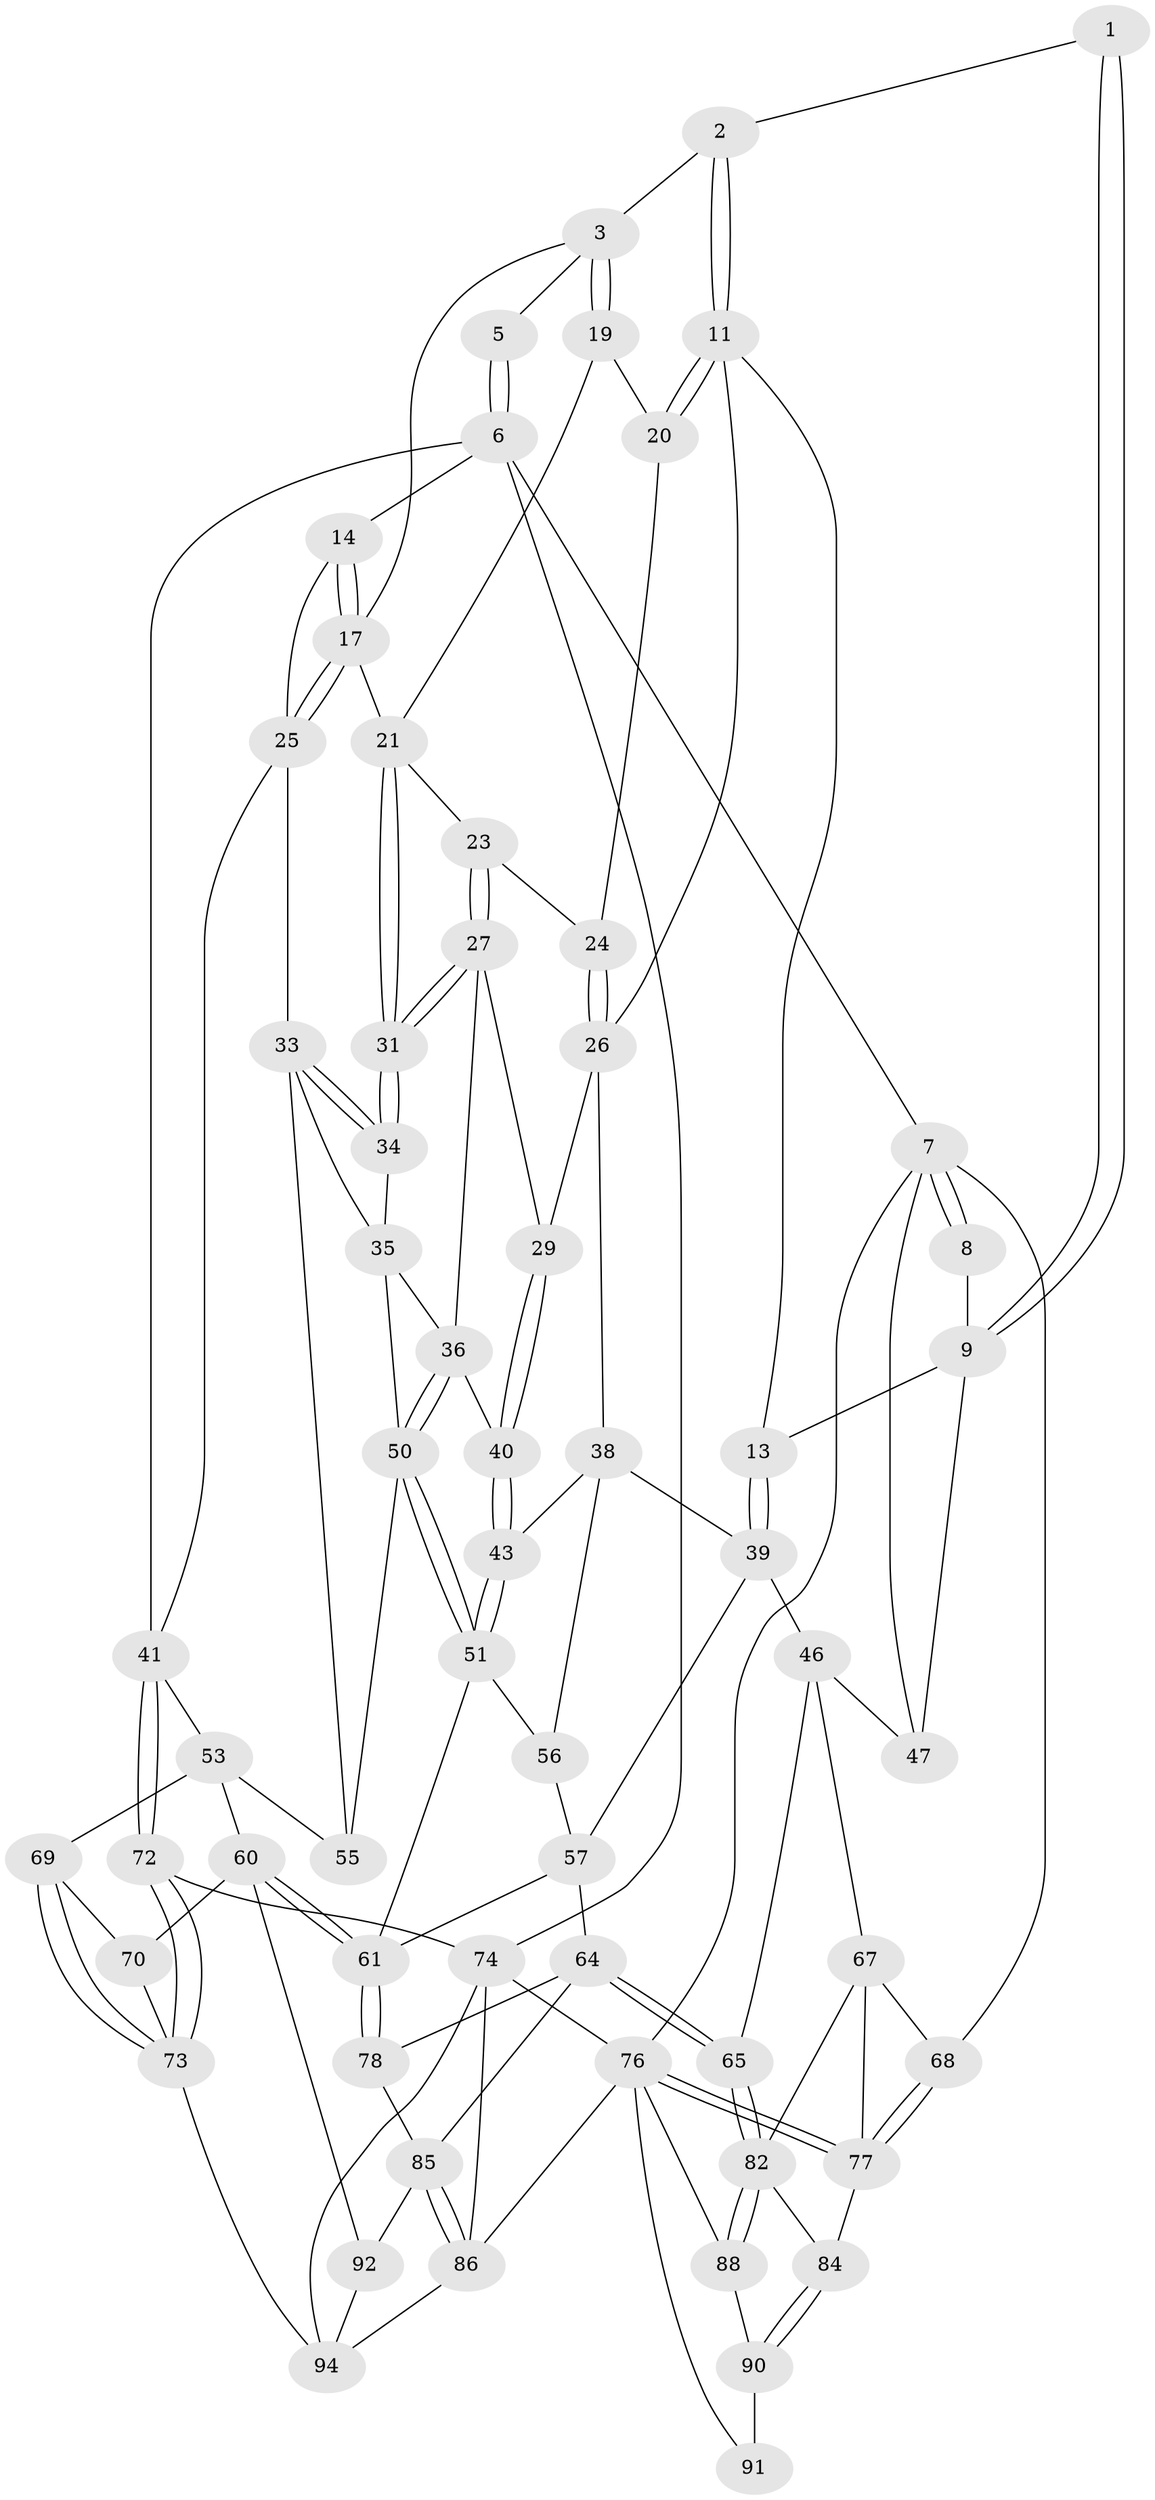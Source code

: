 // Generated by graph-tools (version 1.1) at 2025/52/02/27/25 19:52:35]
// undirected, 62 vertices, 142 edges
graph export_dot {
graph [start="1"]
  node [color=gray90,style=filled];
  1 [pos="+0.2389510207041364+0"];
  2 [pos="+0.4111172081101645+0"];
  3 [pos="+0.6105049142282225+0",super="+4"];
  5 [pos="+0.8080190035101206+0"];
  6 [pos="+1+0",super="+16"];
  7 [pos="+0+0",super="+58"];
  8 [pos="+0.1191274168950721+0"];
  9 [pos="+0.25334995334763094+0.1597080489730534",super="+10"];
  11 [pos="+0.3823346917827757+0.14702591572412452",super="+12"];
  13 [pos="+0.31373744003735854+0.1870382400666188"];
  14 [pos="+0.8276020382948144+0",super="+15"];
  17 [pos="+0.8012941938675421+0.2008945834499357",super="+18"];
  19 [pos="+0.5973456072036907+0"];
  20 [pos="+0.5622515246762141+0"];
  21 [pos="+0.719778595875545+0.19567099018156103",super="+22"];
  23 [pos="+0.6008500990367843+0.1911926087204012"];
  24 [pos="+0.5258938796094674+0.1478904598412014"];
  25 [pos="+0.8164015630625219+0.20888029865069851",super="+32"];
  26 [pos="+0.48273334796207196+0.22273238296321266",super="+30"];
  27 [pos="+0.6108996919480947+0.23337877788563086",super="+28"];
  29 [pos="+0.5064978448490006+0.23900152126906146"];
  31 [pos="+0.6888890590199851+0.2266096893342835"];
  33 [pos="+0.808759849921357+0.3331460047546277",super="+48"];
  34 [pos="+0.6910305735940075+0.2974164533843811"];
  35 [pos="+0.6684811889086464+0.3337782437866501",super="+49"];
  36 [pos="+0.6075711444511984+0.3351580736547738",super="+37"];
  38 [pos="+0.4543329632513676+0.3655248436462424",super="+44"];
  39 [pos="+0.33270659761563426+0.27040095449036206",super="+45"];
  40 [pos="+0.5705550232229205+0.3381091603266282"];
  41 [pos="+1+0.333423096171827",super="+42"];
  43 [pos="+0.5566849830786684+0.3476009032201904"];
  46 [pos="+0.27641362300676214+0.4525082339275534",super="+66"];
  47 [pos="+0.033951926541065346+0.29234465661625314"];
  50 [pos="+0.6169941794679711+0.44922387793694074",super="+52"];
  51 [pos="+0.5880047808316308+0.5100934677335461",super="+59"];
  53 [pos="+0.9302286641459385+0.4815002977415047",super="+54"];
  55 [pos="+0.7824629078560077+0.44163607742422556"];
  56 [pos="+0.44422583534173016+0.4301509067627779"];
  57 [pos="+0.4317796771504513+0.43607169501548027",super="+63"];
  60 [pos="+0.6904628933616164+0.6023414413368197",super="+71"];
  61 [pos="+0.6258216297622194+0.5999489408418003",super="+62"];
  64 [pos="+0.39736333329332096+0.6209119395873417",super="+79"];
  65 [pos="+0.33470936479331204+0.6360295411728534"];
  67 [pos="+0.145767975315252+0.5784468610773169",super="+80"];
  68 [pos="+0+0.35478506255342496"];
  69 [pos="+0.9150756916597796+0.5301022125268003"];
  70 [pos="+0.8401441193880439+0.6280166722245163"];
  72 [pos="+1+0.8613879228141887"];
  73 [pos="+1+0.8031797672666879",super="+89"];
  74 [pos="+1+1",super="+75"];
  76 [pos="+0+0.8022077158548014",super="+87"];
  77 [pos="+0+0.6730922388417464",super="+81"];
  78 [pos="+0.6237450729338497+0.6021384988185646"];
  82 [pos="+0.3074070868943419+0.7010234003356296",super="+83"];
  84 [pos="+0.13303553549965805+0.6856517861288531"];
  85 [pos="+0.4512774323247701+0.9703173322820703",super="+93"];
  86 [pos="+0.39642872123686973+1",super="+97"];
  88 [pos="+0.3302256689937067+0.9705230403384463"];
  90 [pos="+0.11895591014697267+0.7099180975844257",super="+95"];
  91 [pos="+0+0.8067391891860581"];
  92 [pos="+0.7640801684421427+0.8144299835886853"];
  94 [pos="+0.8063235115239026+0.8394523541785777",super="+96"];
  1 -- 2;
  1 -- 9;
  1 -- 9;
  2 -- 3;
  2 -- 11;
  2 -- 11;
  3 -- 19;
  3 -- 19;
  3 -- 17;
  3 -- 5;
  5 -- 6;
  5 -- 6;
  6 -- 7;
  6 -- 74;
  6 -- 41;
  6 -- 14;
  7 -- 8;
  7 -- 8;
  7 -- 76;
  7 -- 68;
  7 -- 47;
  8 -- 9;
  9 -- 13;
  9 -- 47;
  11 -- 20;
  11 -- 20;
  11 -- 26;
  11 -- 13;
  13 -- 39;
  13 -- 39;
  14 -- 17;
  14 -- 17;
  14 -- 25;
  17 -- 25;
  17 -- 25;
  17 -- 21;
  19 -- 20;
  19 -- 21;
  20 -- 24;
  21 -- 31;
  21 -- 31;
  21 -- 23;
  23 -- 24;
  23 -- 27;
  23 -- 27;
  24 -- 26;
  24 -- 26;
  25 -- 33;
  25 -- 41;
  26 -- 29;
  26 -- 38;
  27 -- 31;
  27 -- 31;
  27 -- 29;
  27 -- 36;
  29 -- 40;
  29 -- 40;
  31 -- 34;
  31 -- 34;
  33 -- 34;
  33 -- 34;
  33 -- 55;
  33 -- 35;
  34 -- 35;
  35 -- 36;
  35 -- 50;
  36 -- 50;
  36 -- 50;
  36 -- 40;
  38 -- 39;
  38 -- 56;
  38 -- 43;
  39 -- 57;
  39 -- 46;
  40 -- 43;
  40 -- 43;
  41 -- 72;
  41 -- 72;
  41 -- 53;
  43 -- 51;
  43 -- 51;
  46 -- 47;
  46 -- 65;
  46 -- 67;
  50 -- 51;
  50 -- 51;
  50 -- 55;
  51 -- 56;
  51 -- 61;
  53 -- 69;
  53 -- 60;
  53 -- 55;
  56 -- 57;
  57 -- 64;
  57 -- 61;
  60 -- 61;
  60 -- 61;
  60 -- 70;
  60 -- 92;
  61 -- 78;
  61 -- 78;
  64 -- 65;
  64 -- 65;
  64 -- 85;
  64 -- 78;
  65 -- 82;
  65 -- 82;
  67 -- 68;
  67 -- 77;
  67 -- 82;
  68 -- 77;
  68 -- 77;
  69 -- 70;
  69 -- 73;
  69 -- 73;
  70 -- 73;
  72 -- 73;
  72 -- 73;
  72 -- 74;
  73 -- 94;
  74 -- 76;
  74 -- 86;
  74 -- 94;
  76 -- 77;
  76 -- 77;
  76 -- 91;
  76 -- 88;
  76 -- 86;
  77 -- 84;
  78 -- 85;
  82 -- 88;
  82 -- 88;
  82 -- 84;
  84 -- 90;
  84 -- 90;
  85 -- 86;
  85 -- 86;
  85 -- 92;
  86 -- 94;
  88 -- 90;
  90 -- 91 [weight=2];
  92 -- 94;
}
